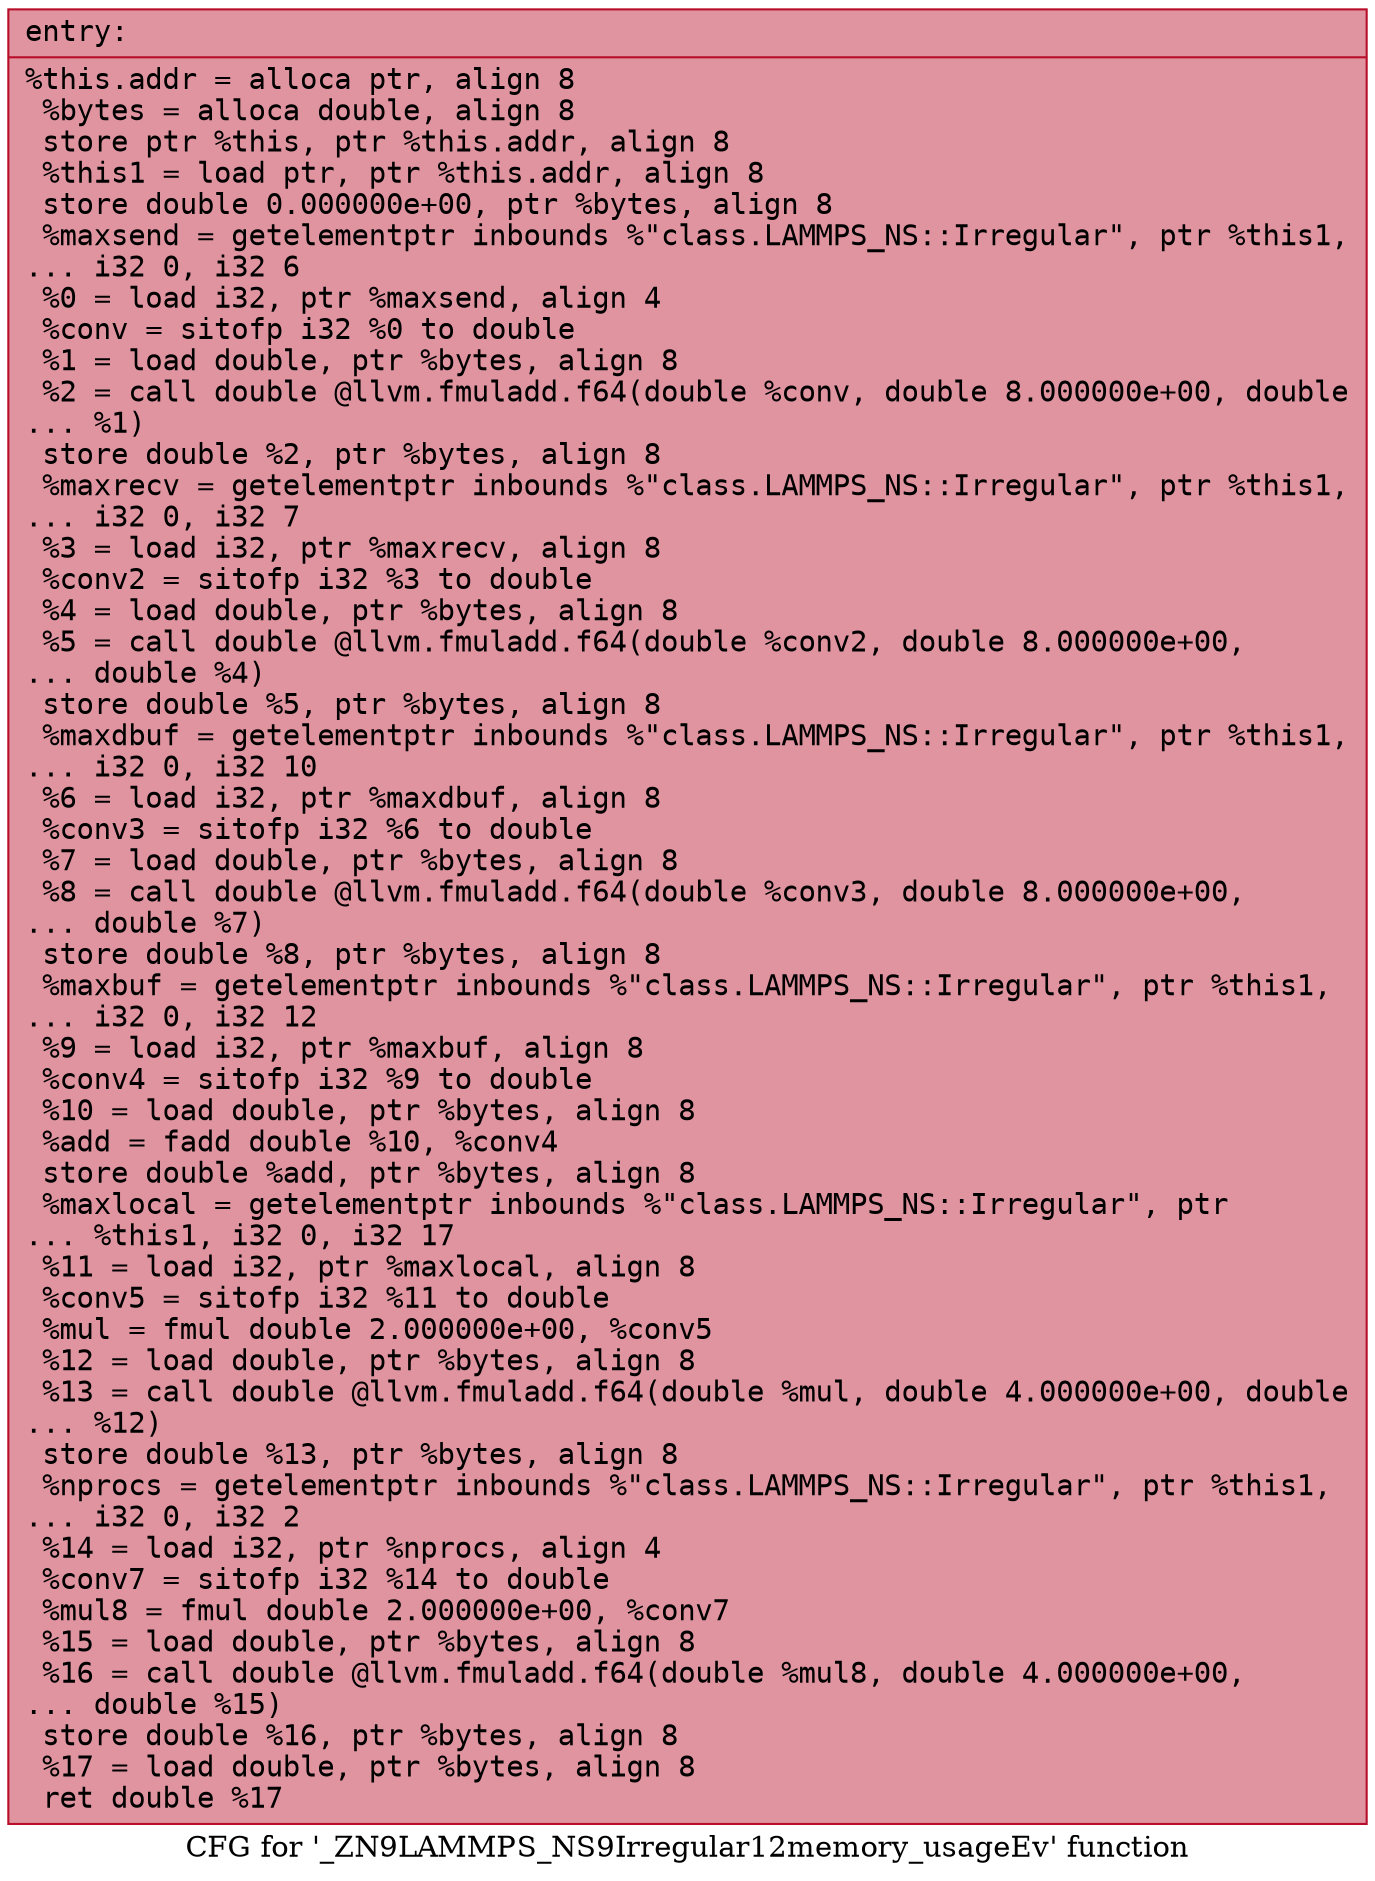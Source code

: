 digraph "CFG for '_ZN9LAMMPS_NS9Irregular12memory_usageEv' function" {
	label="CFG for '_ZN9LAMMPS_NS9Irregular12memory_usageEv' function";

	Node0x561dd3f123d0 [shape=record,color="#b70d28ff", style=filled, fillcolor="#b70d2870" fontname="Courier",label="{entry:\l|  %this.addr = alloca ptr, align 8\l  %bytes = alloca double, align 8\l  store ptr %this, ptr %this.addr, align 8\l  %this1 = load ptr, ptr %this.addr, align 8\l  store double 0.000000e+00, ptr %bytes, align 8\l  %maxsend = getelementptr inbounds %\"class.LAMMPS_NS::Irregular\", ptr %this1,\l... i32 0, i32 6\l  %0 = load i32, ptr %maxsend, align 4\l  %conv = sitofp i32 %0 to double\l  %1 = load double, ptr %bytes, align 8\l  %2 = call double @llvm.fmuladd.f64(double %conv, double 8.000000e+00, double\l... %1)\l  store double %2, ptr %bytes, align 8\l  %maxrecv = getelementptr inbounds %\"class.LAMMPS_NS::Irregular\", ptr %this1,\l... i32 0, i32 7\l  %3 = load i32, ptr %maxrecv, align 8\l  %conv2 = sitofp i32 %3 to double\l  %4 = load double, ptr %bytes, align 8\l  %5 = call double @llvm.fmuladd.f64(double %conv2, double 8.000000e+00,\l... double %4)\l  store double %5, ptr %bytes, align 8\l  %maxdbuf = getelementptr inbounds %\"class.LAMMPS_NS::Irregular\", ptr %this1,\l... i32 0, i32 10\l  %6 = load i32, ptr %maxdbuf, align 8\l  %conv3 = sitofp i32 %6 to double\l  %7 = load double, ptr %bytes, align 8\l  %8 = call double @llvm.fmuladd.f64(double %conv3, double 8.000000e+00,\l... double %7)\l  store double %8, ptr %bytes, align 8\l  %maxbuf = getelementptr inbounds %\"class.LAMMPS_NS::Irregular\", ptr %this1,\l... i32 0, i32 12\l  %9 = load i32, ptr %maxbuf, align 8\l  %conv4 = sitofp i32 %9 to double\l  %10 = load double, ptr %bytes, align 8\l  %add = fadd double %10, %conv4\l  store double %add, ptr %bytes, align 8\l  %maxlocal = getelementptr inbounds %\"class.LAMMPS_NS::Irregular\", ptr\l... %this1, i32 0, i32 17\l  %11 = load i32, ptr %maxlocal, align 8\l  %conv5 = sitofp i32 %11 to double\l  %mul = fmul double 2.000000e+00, %conv5\l  %12 = load double, ptr %bytes, align 8\l  %13 = call double @llvm.fmuladd.f64(double %mul, double 4.000000e+00, double\l... %12)\l  store double %13, ptr %bytes, align 8\l  %nprocs = getelementptr inbounds %\"class.LAMMPS_NS::Irregular\", ptr %this1,\l... i32 0, i32 2\l  %14 = load i32, ptr %nprocs, align 4\l  %conv7 = sitofp i32 %14 to double\l  %mul8 = fmul double 2.000000e+00, %conv7\l  %15 = load double, ptr %bytes, align 8\l  %16 = call double @llvm.fmuladd.f64(double %mul8, double 4.000000e+00,\l... double %15)\l  store double %16, ptr %bytes, align 8\l  %17 = load double, ptr %bytes, align 8\l  ret double %17\l}"];
}
